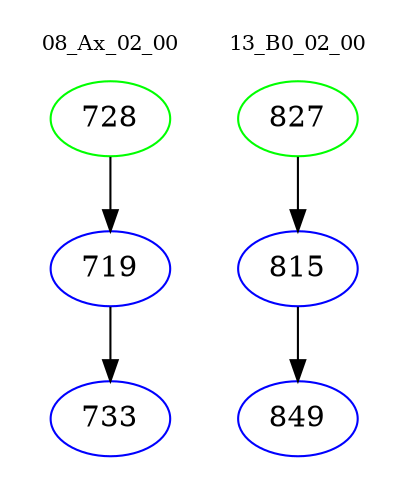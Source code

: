 digraph{
subgraph cluster_0 {
color = white
label = "08_Ax_02_00";
fontsize=10;
T0_728 [label="728", color="green"]
T0_728 -> T0_719 [color="black"]
T0_719 [label="719", color="blue"]
T0_719 -> T0_733 [color="black"]
T0_733 [label="733", color="blue"]
}
subgraph cluster_1 {
color = white
label = "13_B0_02_00";
fontsize=10;
T1_827 [label="827", color="green"]
T1_827 -> T1_815 [color="black"]
T1_815 [label="815", color="blue"]
T1_815 -> T1_849 [color="black"]
T1_849 [label="849", color="blue"]
}
}
